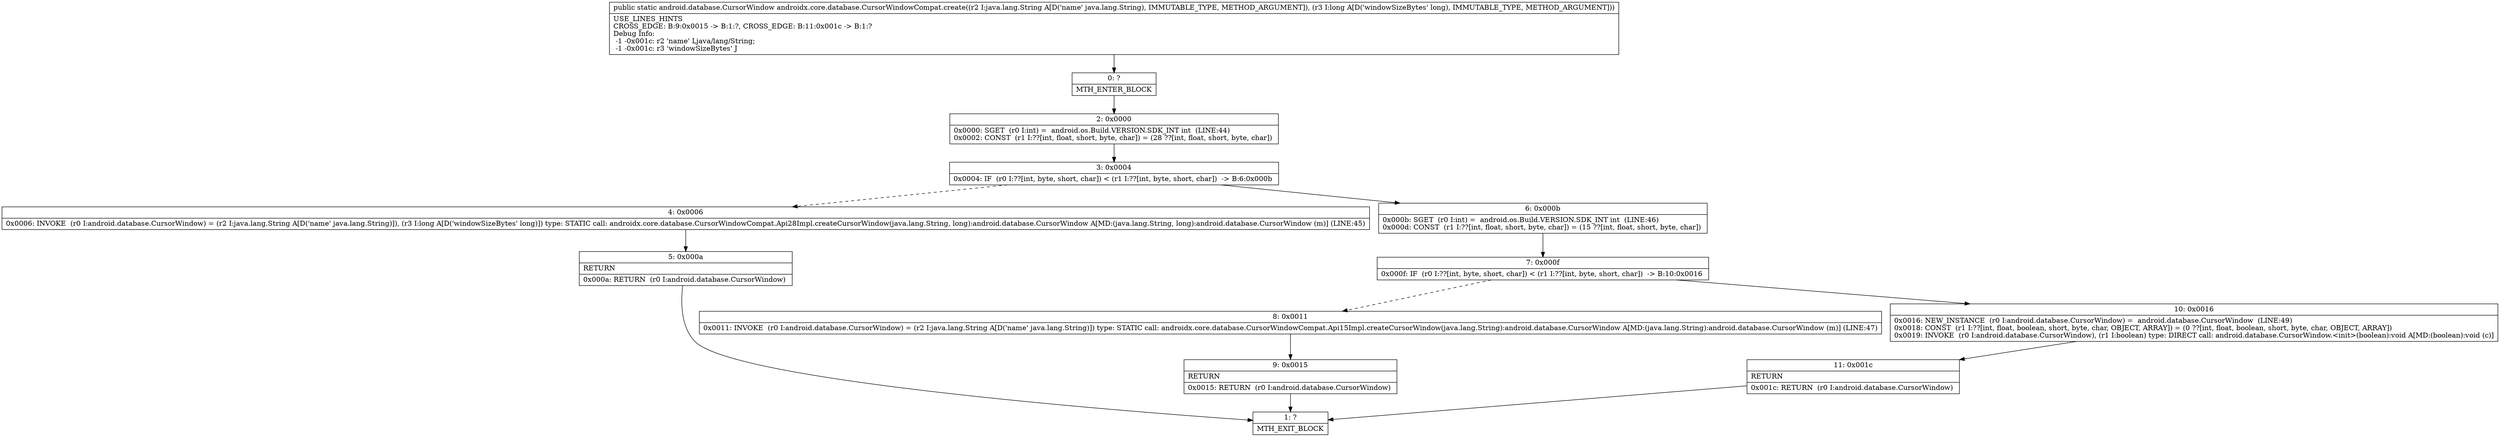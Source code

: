 digraph "CFG forandroidx.core.database.CursorWindowCompat.create(Ljava\/lang\/String;J)Landroid\/database\/CursorWindow;" {
Node_0 [shape=record,label="{0\:\ ?|MTH_ENTER_BLOCK\l}"];
Node_2 [shape=record,label="{2\:\ 0x0000|0x0000: SGET  (r0 I:int) =  android.os.Build.VERSION.SDK_INT int  (LINE:44)\l0x0002: CONST  (r1 I:??[int, float, short, byte, char]) = (28 ??[int, float, short, byte, char]) \l}"];
Node_3 [shape=record,label="{3\:\ 0x0004|0x0004: IF  (r0 I:??[int, byte, short, char]) \< (r1 I:??[int, byte, short, char])  \-\> B:6:0x000b \l}"];
Node_4 [shape=record,label="{4\:\ 0x0006|0x0006: INVOKE  (r0 I:android.database.CursorWindow) = (r2 I:java.lang.String A[D('name' java.lang.String)]), (r3 I:long A[D('windowSizeBytes' long)]) type: STATIC call: androidx.core.database.CursorWindowCompat.Api28Impl.createCursorWindow(java.lang.String, long):android.database.CursorWindow A[MD:(java.lang.String, long):android.database.CursorWindow (m)] (LINE:45)\l}"];
Node_5 [shape=record,label="{5\:\ 0x000a|RETURN\l|0x000a: RETURN  (r0 I:android.database.CursorWindow) \l}"];
Node_1 [shape=record,label="{1\:\ ?|MTH_EXIT_BLOCK\l}"];
Node_6 [shape=record,label="{6\:\ 0x000b|0x000b: SGET  (r0 I:int) =  android.os.Build.VERSION.SDK_INT int  (LINE:46)\l0x000d: CONST  (r1 I:??[int, float, short, byte, char]) = (15 ??[int, float, short, byte, char]) \l}"];
Node_7 [shape=record,label="{7\:\ 0x000f|0x000f: IF  (r0 I:??[int, byte, short, char]) \< (r1 I:??[int, byte, short, char])  \-\> B:10:0x0016 \l}"];
Node_8 [shape=record,label="{8\:\ 0x0011|0x0011: INVOKE  (r0 I:android.database.CursorWindow) = (r2 I:java.lang.String A[D('name' java.lang.String)]) type: STATIC call: androidx.core.database.CursorWindowCompat.Api15Impl.createCursorWindow(java.lang.String):android.database.CursorWindow A[MD:(java.lang.String):android.database.CursorWindow (m)] (LINE:47)\l}"];
Node_9 [shape=record,label="{9\:\ 0x0015|RETURN\l|0x0015: RETURN  (r0 I:android.database.CursorWindow) \l}"];
Node_10 [shape=record,label="{10\:\ 0x0016|0x0016: NEW_INSTANCE  (r0 I:android.database.CursorWindow) =  android.database.CursorWindow  (LINE:49)\l0x0018: CONST  (r1 I:??[int, float, boolean, short, byte, char, OBJECT, ARRAY]) = (0 ??[int, float, boolean, short, byte, char, OBJECT, ARRAY]) \l0x0019: INVOKE  (r0 I:android.database.CursorWindow), (r1 I:boolean) type: DIRECT call: android.database.CursorWindow.\<init\>(boolean):void A[MD:(boolean):void (c)]\l}"];
Node_11 [shape=record,label="{11\:\ 0x001c|RETURN\l|0x001c: RETURN  (r0 I:android.database.CursorWindow) \l}"];
MethodNode[shape=record,label="{public static android.database.CursorWindow androidx.core.database.CursorWindowCompat.create((r2 I:java.lang.String A[D('name' java.lang.String), IMMUTABLE_TYPE, METHOD_ARGUMENT]), (r3 I:long A[D('windowSizeBytes' long), IMMUTABLE_TYPE, METHOD_ARGUMENT]))  | USE_LINES_HINTS\lCROSS_EDGE: B:9:0x0015 \-\> B:1:?, CROSS_EDGE: B:11:0x001c \-\> B:1:?\lDebug Info:\l  \-1 \-0x001c: r2 'name' Ljava\/lang\/String;\l  \-1 \-0x001c: r3 'windowSizeBytes' J\l}"];
MethodNode -> Node_0;Node_0 -> Node_2;
Node_2 -> Node_3;
Node_3 -> Node_4[style=dashed];
Node_3 -> Node_6;
Node_4 -> Node_5;
Node_5 -> Node_1;
Node_6 -> Node_7;
Node_7 -> Node_8[style=dashed];
Node_7 -> Node_10;
Node_8 -> Node_9;
Node_9 -> Node_1;
Node_10 -> Node_11;
Node_11 -> Node_1;
}

